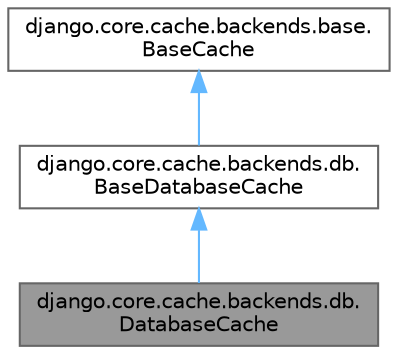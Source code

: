 digraph "django.core.cache.backends.db.DatabaseCache"
{
 // LATEX_PDF_SIZE
  bgcolor="transparent";
  edge [fontname=Helvetica,fontsize=10,labelfontname=Helvetica,labelfontsize=10];
  node [fontname=Helvetica,fontsize=10,shape=box,height=0.2,width=0.4];
  Node1 [id="Node000001",label="django.core.cache.backends.db.\lDatabaseCache",height=0.2,width=0.4,color="gray40", fillcolor="grey60", style="filled", fontcolor="black",tooltip=" "];
  Node2 -> Node1 [id="edge3_Node000001_Node000002",dir="back",color="steelblue1",style="solid",tooltip=" "];
  Node2 [id="Node000002",label="django.core.cache.backends.db.\lBaseDatabaseCache",height=0.2,width=0.4,color="gray40", fillcolor="white", style="filled",URL="$classdjango_1_1core_1_1cache_1_1backends_1_1db_1_1BaseDatabaseCache.html",tooltip=" "];
  Node3 -> Node2 [id="edge4_Node000002_Node000003",dir="back",color="steelblue1",style="solid",tooltip=" "];
  Node3 [id="Node000003",label="django.core.cache.backends.base.\lBaseCache",height=0.2,width=0.4,color="gray40", fillcolor="white", style="filled",URL="$classdjango_1_1core_1_1cache_1_1backends_1_1base_1_1BaseCache.html",tooltip=" "];
}
